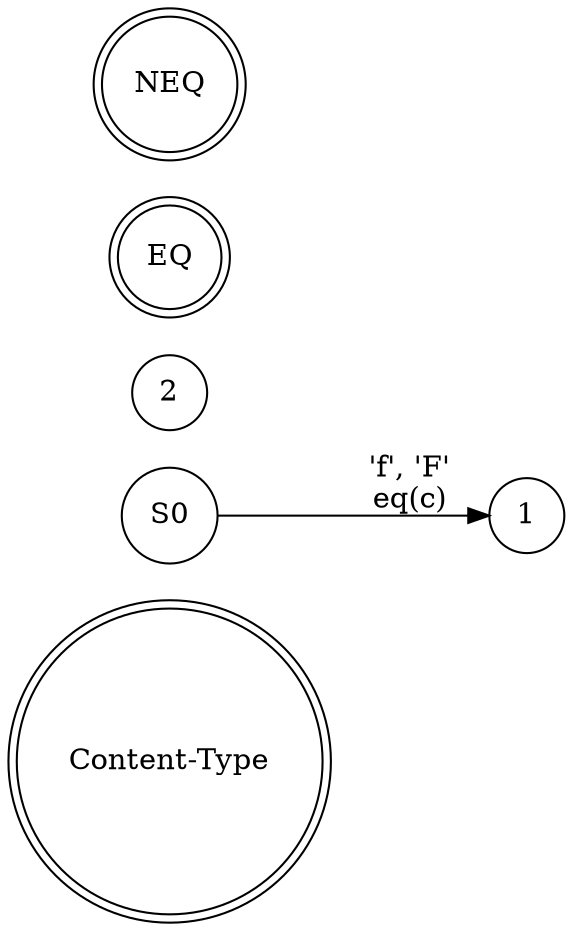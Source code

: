 digraph g {
    rankdir=LR;
    size= "8.27,11.69";

    node       [shape = circle];

    ConType    [label = "Content-Type", shape = doublecircle];
    S1         [label = "1"];
    S2         [label = "2"];
    EQ         [label = "EQ", shape = doublecircle];
    NEQ        [label = "NEQ", shape = doublecircle];

    S0 -> S1   [label= "'f', 'F'\neq(c)"];
}
